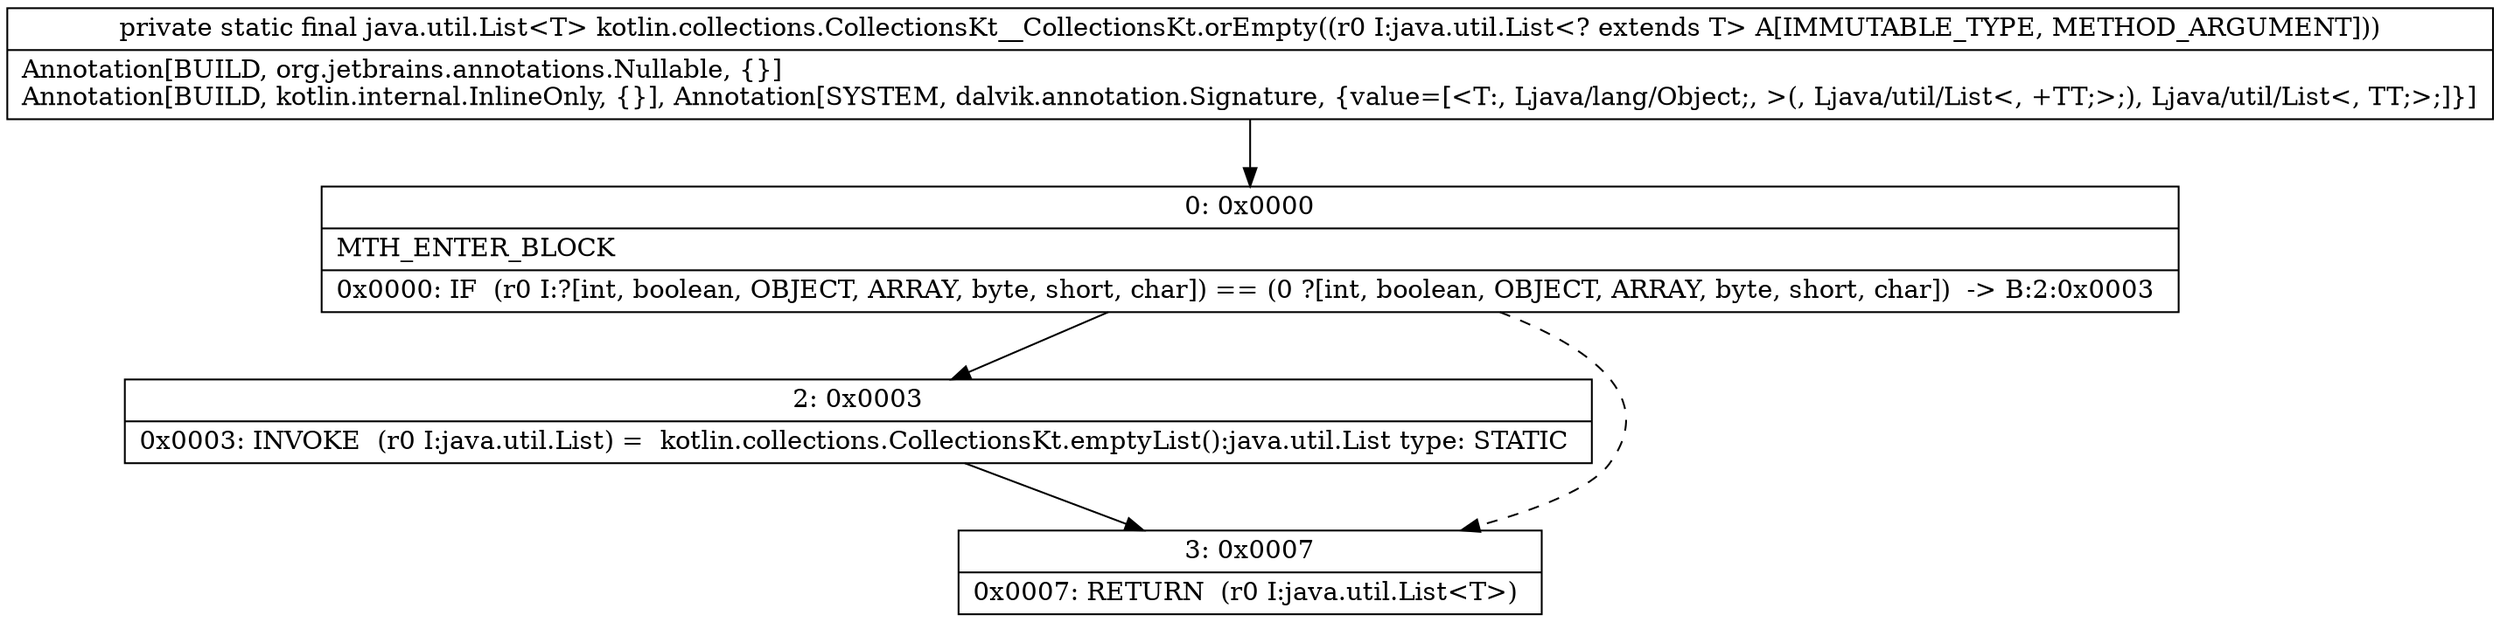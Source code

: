 digraph "CFG forkotlin.collections.CollectionsKt__CollectionsKt.orEmpty(Ljava\/util\/List;)Ljava\/util\/List;" {
Node_0 [shape=record,label="{0\:\ 0x0000|MTH_ENTER_BLOCK\l|0x0000: IF  (r0 I:?[int, boolean, OBJECT, ARRAY, byte, short, char]) == (0 ?[int, boolean, OBJECT, ARRAY, byte, short, char])  \-\> B:2:0x0003 \l}"];
Node_2 [shape=record,label="{2\:\ 0x0003|0x0003: INVOKE  (r0 I:java.util.List) =  kotlin.collections.CollectionsKt.emptyList():java.util.List type: STATIC \l}"];
Node_3 [shape=record,label="{3\:\ 0x0007|0x0007: RETURN  (r0 I:java.util.List\<T\>) \l}"];
MethodNode[shape=record,label="{private static final java.util.List\<T\> kotlin.collections.CollectionsKt__CollectionsKt.orEmpty((r0 I:java.util.List\<? extends T\> A[IMMUTABLE_TYPE, METHOD_ARGUMENT]))  | Annotation[BUILD, org.jetbrains.annotations.Nullable, \{\}]\lAnnotation[BUILD, kotlin.internal.InlineOnly, \{\}], Annotation[SYSTEM, dalvik.annotation.Signature, \{value=[\<T:, Ljava\/lang\/Object;, \>(, Ljava\/util\/List\<, +TT;\>;), Ljava\/util\/List\<, TT;\>;]\}]\l}"];
MethodNode -> Node_0;
Node_0 -> Node_2;
Node_0 -> Node_3[style=dashed];
Node_2 -> Node_3;
}

